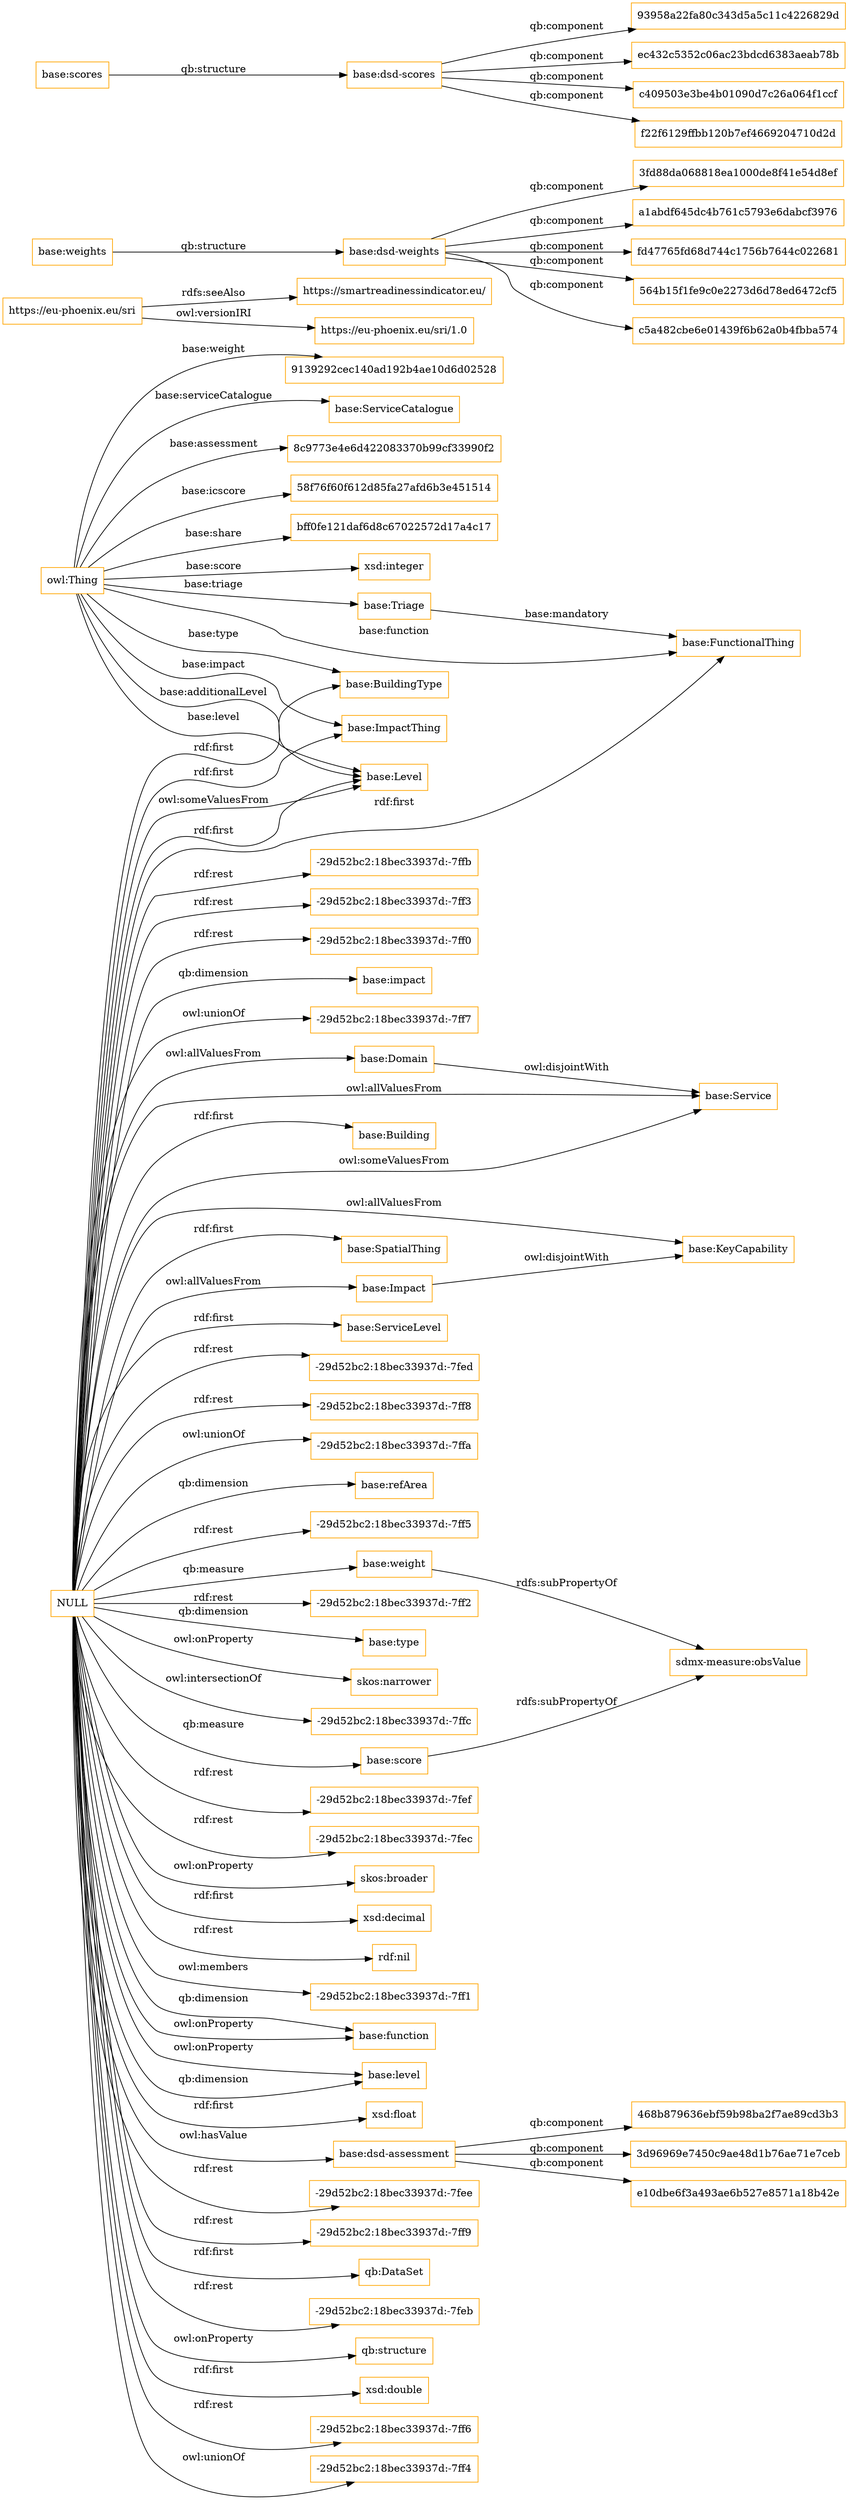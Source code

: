 digraph ar2dtool_diagram { 
rankdir=LR;
size="1501"
node [shape = rectangle, color="orange"]; "base:Triage" "qb:DataSet" "base:Level" "base:Service" "base:FunctionalThing" "base:Building" "base:ServiceCatalogue" "base:BuildingType" "base:KeyCapability" "base:ImpactThing" "base:SpatialThing" "base:ServiceLevel" "base:Domain" "base:Impact" "8c9773e4e6d422083370b99cf33990f2" ; /*classes style*/
	"NULL" -> "-29d52bc2:18bec33937d:-7fed" [ label = "rdf:rest" ];
	"NULL" -> "-29d52bc2:18bec33937d:-7ff8" [ label = "rdf:rest" ];
	"NULL" -> "base:Level" [ label = "owl:someValuesFrom" ];
	"NULL" -> "-29d52bc2:18bec33937d:-7ffa" [ label = "owl:unionOf" ];
	"NULL" -> "base:refArea" [ label = "qb:dimension" ];
	"NULL" -> "-29d52bc2:18bec33937d:-7ff5" [ label = "rdf:rest" ];
	"NULL" -> "base:score" [ label = "qb:measure" ];
	"NULL" -> "-29d52bc2:18bec33937d:-7ff2" [ label = "rdf:rest" ];
	"NULL" -> "base:type" [ label = "qb:dimension" ];
	"NULL" -> "skos:narrower" [ label = "owl:onProperty" ];
	"NULL" -> "base:FunctionalThing" [ label = "rdf:first" ];
	"NULL" -> "-29d52bc2:18bec33937d:-7ffc" [ label = "owl:intersectionOf" ];
	"NULL" -> "-29d52bc2:18bec33937d:-7fef" [ label = "rdf:rest" ];
	"NULL" -> "base:Domain" [ label = "owl:allValuesFrom" ];
	"NULL" -> "base:Service" [ label = "owl:allValuesFrom" ];
	"NULL" -> "-29d52bc2:18bec33937d:-7fec" [ label = "rdf:rest" ];
	"NULL" -> "skos:broader" [ label = "owl:onProperty" ];
	"NULL" -> "base:BuildingType" [ label = "rdf:first" ];
	"NULL" -> "base:Level" [ label = "rdf:first" ];
	"NULL" -> "qb:DataSet" [ label = "rdf:first" ];
	"NULL" -> "xsd:decimal" [ label = "rdf:first" ];
	"NULL" -> "rdf:nil" [ label = "rdf:rest" ];
	"NULL" -> "base:ServiceLevel" [ label = "rdf:first" ];
	"NULL" -> "base:Service" [ label = "owl:someValuesFrom" ];
	"NULL" -> "-29d52bc2:18bec33937d:-7ff1" [ label = "owl:members" ];
	"NULL" -> "base:function" [ label = "owl:onProperty" ];
	"NULL" -> "base:level" [ label = "qb:dimension" ];
	"NULL" -> "xsd:float" [ label = "rdf:first" ];
	"NULL" -> "base:dsd-assessment" [ label = "owl:hasValue" ];
	"NULL" -> "base:Building" [ label = "rdf:first" ];
	"NULL" -> "-29d52bc2:18bec33937d:-7fee" [ label = "rdf:rest" ];
	"NULL" -> "base:level" [ label = "owl:onProperty" ];
	"NULL" -> "-29d52bc2:18bec33937d:-7ff9" [ label = "rdf:rest" ];
	"NULL" -> "-29d52bc2:18bec33937d:-7feb" [ label = "rdf:rest" ];
	"NULL" -> "qb:structure" [ label = "owl:onProperty" ];
	"NULL" -> "base:SpatialThing" [ label = "rdf:first" ];
	"NULL" -> "xsd:double" [ label = "rdf:first" ];
	"NULL" -> "base:KeyCapability" [ label = "owl:allValuesFrom" ];
	"NULL" -> "-29d52bc2:18bec33937d:-7ff6" [ label = "rdf:rest" ];
	"NULL" -> "base:function" [ label = "qb:dimension" ];
	"NULL" -> "-29d52bc2:18bec33937d:-7ff4" [ label = "owl:unionOf" ];
	"NULL" -> "base:Impact" [ label = "owl:allValuesFrom" ];
	"NULL" -> "-29d52bc2:18bec33937d:-7ffb" [ label = "rdf:rest" ];
	"NULL" -> "-29d52bc2:18bec33937d:-7ff3" [ label = "rdf:rest" ];
	"NULL" -> "base:ImpactThing" [ label = "rdf:first" ];
	"NULL" -> "-29d52bc2:18bec33937d:-7ff0" [ label = "rdf:rest" ];
	"NULL" -> "base:impact" [ label = "qb:dimension" ];
	"NULL" -> "base:weight" [ label = "qb:measure" ];
	"NULL" -> "-29d52bc2:18bec33937d:-7ff7" [ label = "owl:unionOf" ];
	"base:Impact" -> "base:KeyCapability" [ label = "owl:disjointWith" ];
	"https://eu-phoenix.eu/sri" -> "https://smartreadinessindicator.eu/" [ label = "rdfs:seeAlso" ];
	"https://eu-phoenix.eu/sri" -> "https://eu-phoenix.eu/sri/1.0" [ label = "owl:versionIRI" ];
	"base:Domain" -> "base:Service" [ label = "owl:disjointWith" ];
	"base:weights" -> "base:dsd-weights" [ label = "qb:structure" ];
	"base:weight" -> "sdmx-measure:obsValue" [ label = "rdfs:subPropertyOf" ];
	"base:dsd-scores" -> "93958a22fa80c343d5a5c11c4226829d" [ label = "qb:component" ];
	"base:dsd-scores" -> "ec432c5352c06ac23bdcd6383aeab78b" [ label = "qb:component" ];
	"base:dsd-scores" -> "c409503e3be4b01090d7c26a064f1ccf" [ label = "qb:component" ];
	"base:dsd-scores" -> "f22f6129ffbb120b7ef4669204710d2d" [ label = "qb:component" ];
	"base:dsd-weights" -> "3fd88da068818ea1000de8f41e54d8ef" [ label = "qb:component" ];
	"base:dsd-weights" -> "a1abdf645dc4b761c5793e6dabcf3976" [ label = "qb:component" ];
	"base:dsd-weights" -> "fd47765fd68d744c1756b7644c022681" [ label = "qb:component" ];
	"base:dsd-weights" -> "564b15f1fe9c0e2273d6d78ed6472cf5" [ label = "qb:component" ];
	"base:dsd-weights" -> "c5a482cbe6e01439f6b62a0b4fbba574" [ label = "qb:component" ];
	"base:score" -> "sdmx-measure:obsValue" [ label = "rdfs:subPropertyOf" ];
	"base:dsd-assessment" -> "468b879636ebf59b98ba2f7ae89cd3b3" [ label = "qb:component" ];
	"base:dsd-assessment" -> "3d96969e7450c9ae48d1b76ae71e7ceb" [ label = "qb:component" ];
	"base:dsd-assessment" -> "e10dbe6f3a493ae6b527e8571a18b42e" [ label = "qb:component" ];
	"base:scores" -> "base:dsd-scores" [ label = "qb:structure" ];
	"owl:Thing" -> "base:FunctionalThing" [ label = "base:function" ];
	"owl:Thing" -> "base:ServiceCatalogue" [ label = "base:serviceCatalogue" ];
	"owl:Thing" -> "8c9773e4e6d422083370b99cf33990f2" [ label = "base:assessment" ];
	"owl:Thing" -> "58f76f60f612d85fa27afd6b3e451514" [ label = "base:icscore" ];
	"owl:Thing" -> "base:BuildingType" [ label = "base:type" ];
	"base:Triage" -> "base:FunctionalThing" [ label = "base:mandatory" ];
	"owl:Thing" -> "base:Level" [ label = "base:level" ];
	"owl:Thing" -> "bff0fe121daf6d8c67022572d17a4c17" [ label = "base:share" ];
	"owl:Thing" -> "base:Level" [ label = "base:additionalLevel" ];
	"owl:Thing" -> "xsd:integer" [ label = "base:score" ];
	"owl:Thing" -> "base:Triage" [ label = "base:triage" ];
	"owl:Thing" -> "base:ImpactThing" [ label = "base:impact" ];
	"owl:Thing" -> "9139292cec140ad192b4ae10d6d02528" [ label = "base:weight" ];

}

